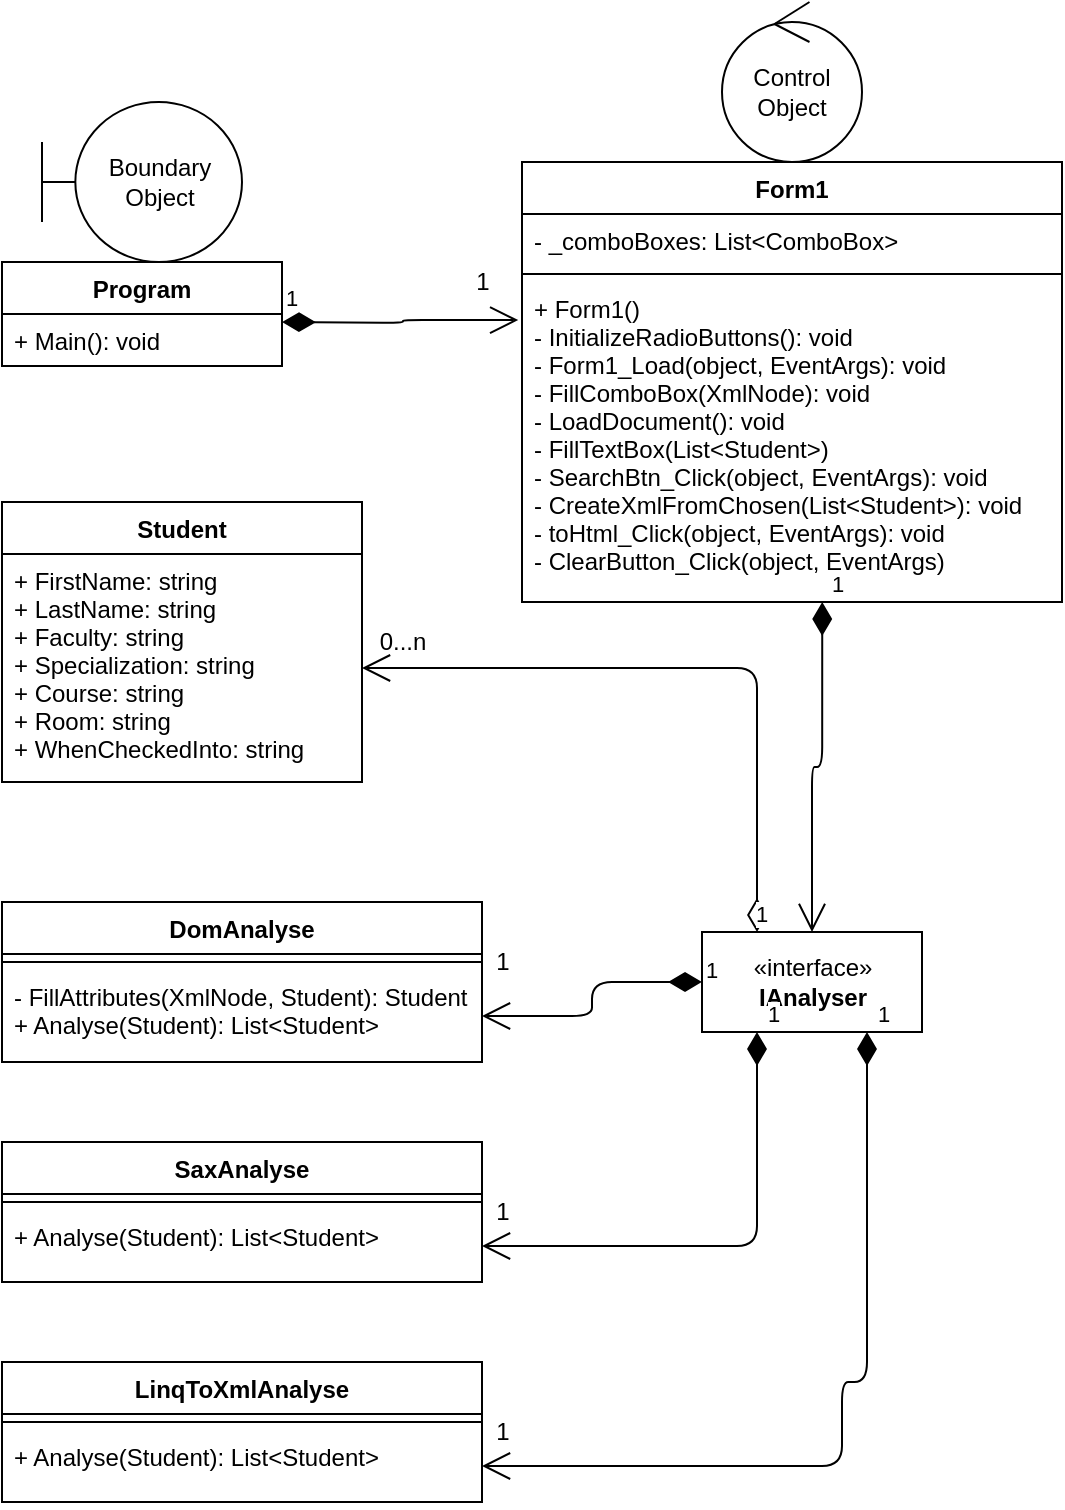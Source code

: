 <mxfile version="13.11.0" type="github">
  <diagram id="C5RBs43oDa-KdzZeNtuy" name="Page-1">
    <mxGraphModel dx="657" dy="1074" grid="1" gridSize="10" guides="1" tooltips="1" connect="1" arrows="1" fold="1" page="1" pageScale="1" pageWidth="827" pageHeight="1169" math="0" shadow="0">
      <root>
        <mxCell id="WIyWlLk6GJQsqaUBKTNV-0" />
        <mxCell id="WIyWlLk6GJQsqaUBKTNV-1" parent="WIyWlLk6GJQsqaUBKTNV-0" />
        <mxCell id="x3kQINBDa-Q9TAG9OkQt-0" value="Form1" style="swimlane;fontStyle=1;align=center;verticalAlign=top;childLayout=stackLayout;horizontal=1;startSize=26;horizontalStack=0;resizeParent=1;resizeParentMax=0;resizeLast=0;collapsible=1;marginBottom=0;" parent="WIyWlLk6GJQsqaUBKTNV-1" vertex="1">
          <mxGeometry x="340" y="80" width="270" height="220" as="geometry" />
        </mxCell>
        <mxCell id="x3kQINBDa-Q9TAG9OkQt-1" value="- _comboBoxes: List&lt;ComboBox&gt;" style="text;strokeColor=none;fillColor=none;align=left;verticalAlign=top;spacingLeft=4;spacingRight=4;overflow=hidden;rotatable=0;points=[[0,0.5],[1,0.5]];portConstraint=eastwest;" parent="x3kQINBDa-Q9TAG9OkQt-0" vertex="1">
          <mxGeometry y="26" width="270" height="26" as="geometry" />
        </mxCell>
        <mxCell id="x3kQINBDa-Q9TAG9OkQt-2" value="" style="line;strokeWidth=1;fillColor=none;align=left;verticalAlign=middle;spacingTop=-1;spacingLeft=3;spacingRight=3;rotatable=0;labelPosition=right;points=[];portConstraint=eastwest;" parent="x3kQINBDa-Q9TAG9OkQt-0" vertex="1">
          <mxGeometry y="52" width="270" height="8" as="geometry" />
        </mxCell>
        <mxCell id="x3kQINBDa-Q9TAG9OkQt-3" value="+ Form1()&#xa;- InitializeRadioButtons(): void&#xa;- Form1_Load(object, EventArgs): void&#xa;- FillComboBox(XmlNode): void&#xa;- LoadDocument(): void&#xa;- FillTextBox(List&lt;Student&gt;)&#xa;- SearchBtn_Click(object, EventArgs): void&#xa;- CreateXmlFromChosen(List&lt;Student&gt;): void&#xa;- toHtml_Click(object, EventArgs): void&#xa;- ClearButton_Click(object, EventArgs) " style="text;strokeColor=none;fillColor=none;align=left;verticalAlign=top;spacingLeft=4;spacingRight=4;overflow=hidden;rotatable=0;points=[[0,0.5],[1,0.5]];portConstraint=eastwest;" parent="x3kQINBDa-Q9TAG9OkQt-0" vertex="1">
          <mxGeometry y="60" width="270" height="160" as="geometry" />
        </mxCell>
        <mxCell id="-8bqR4OL3J0FmXEW1adp-0" value="Control Object" style="ellipse;shape=umlControl;whiteSpace=wrap;html=1;" vertex="1" parent="WIyWlLk6GJQsqaUBKTNV-1">
          <mxGeometry x="440" width="70" height="80" as="geometry" />
        </mxCell>
        <mxCell id="-8bqR4OL3J0FmXEW1adp-1" value="«interface»&lt;br&gt;&lt;b&gt;IAnalyser&lt;/b&gt;" style="html=1;" vertex="1" parent="WIyWlLk6GJQsqaUBKTNV-1">
          <mxGeometry x="430" y="465" width="110" height="50" as="geometry" />
        </mxCell>
        <mxCell id="-8bqR4OL3J0FmXEW1adp-2" value="DomAnalyse" style="swimlane;fontStyle=1;align=center;verticalAlign=top;childLayout=stackLayout;horizontal=1;startSize=26;horizontalStack=0;resizeParent=1;resizeParentMax=0;resizeLast=0;collapsible=1;marginBottom=0;" vertex="1" parent="WIyWlLk6GJQsqaUBKTNV-1">
          <mxGeometry x="80" y="450" width="240" height="80" as="geometry" />
        </mxCell>
        <mxCell id="-8bqR4OL3J0FmXEW1adp-4" value="" style="line;strokeWidth=1;fillColor=none;align=left;verticalAlign=middle;spacingTop=-1;spacingLeft=3;spacingRight=3;rotatable=0;labelPosition=right;points=[];portConstraint=eastwest;" vertex="1" parent="-8bqR4OL3J0FmXEW1adp-2">
          <mxGeometry y="26" width="240" height="8" as="geometry" />
        </mxCell>
        <mxCell id="-8bqR4OL3J0FmXEW1adp-5" value="- FillAttributes(XmlNode, Student): Student&#xa;+ Analyse(Student): List&lt;Student&gt;" style="text;strokeColor=none;fillColor=none;align=left;verticalAlign=top;spacingLeft=4;spacingRight=4;overflow=hidden;rotatable=0;points=[[0,0.5],[1,0.5]];portConstraint=eastwest;" vertex="1" parent="-8bqR4OL3J0FmXEW1adp-2">
          <mxGeometry y="34" width="240" height="46" as="geometry" />
        </mxCell>
        <mxCell id="-8bqR4OL3J0FmXEW1adp-6" value="SaxAnalyse" style="swimlane;fontStyle=1;align=center;verticalAlign=top;childLayout=stackLayout;horizontal=1;startSize=26;horizontalStack=0;resizeParent=1;resizeParentMax=0;resizeLast=0;collapsible=1;marginBottom=0;" vertex="1" parent="WIyWlLk6GJQsqaUBKTNV-1">
          <mxGeometry x="80" y="570" width="240" height="70" as="geometry" />
        </mxCell>
        <mxCell id="-8bqR4OL3J0FmXEW1adp-7" value="" style="line;strokeWidth=1;fillColor=none;align=left;verticalAlign=middle;spacingTop=-1;spacingLeft=3;spacingRight=3;rotatable=0;labelPosition=right;points=[];portConstraint=eastwest;" vertex="1" parent="-8bqR4OL3J0FmXEW1adp-6">
          <mxGeometry y="26" width="240" height="8" as="geometry" />
        </mxCell>
        <mxCell id="-8bqR4OL3J0FmXEW1adp-8" value="+ Analyse(Student): List&lt;Student&gt;" style="text;strokeColor=none;fillColor=none;align=left;verticalAlign=top;spacingLeft=4;spacingRight=4;overflow=hidden;rotatable=0;points=[[0,0.5],[1,0.5]];portConstraint=eastwest;" vertex="1" parent="-8bqR4OL3J0FmXEW1adp-6">
          <mxGeometry y="34" width="240" height="36" as="geometry" />
        </mxCell>
        <mxCell id="-8bqR4OL3J0FmXEW1adp-9" value="LinqToXmlAnalyse" style="swimlane;fontStyle=1;align=center;verticalAlign=top;childLayout=stackLayout;horizontal=1;startSize=26;horizontalStack=0;resizeParent=1;resizeParentMax=0;resizeLast=0;collapsible=1;marginBottom=0;" vertex="1" parent="WIyWlLk6GJQsqaUBKTNV-1">
          <mxGeometry x="80" y="680" width="240" height="70" as="geometry" />
        </mxCell>
        <mxCell id="-8bqR4OL3J0FmXEW1adp-10" value="" style="line;strokeWidth=1;fillColor=none;align=left;verticalAlign=middle;spacingTop=-1;spacingLeft=3;spacingRight=3;rotatable=0;labelPosition=right;points=[];portConstraint=eastwest;" vertex="1" parent="-8bqR4OL3J0FmXEW1adp-9">
          <mxGeometry y="26" width="240" height="8" as="geometry" />
        </mxCell>
        <mxCell id="-8bqR4OL3J0FmXEW1adp-11" value="+ Analyse(Student): List&lt;Student&gt;" style="text;strokeColor=none;fillColor=none;align=left;verticalAlign=top;spacingLeft=4;spacingRight=4;overflow=hidden;rotatable=0;points=[[0,0.5],[1,0.5]];portConstraint=eastwest;" vertex="1" parent="-8bqR4OL3J0FmXEW1adp-9">
          <mxGeometry y="34" width="240" height="36" as="geometry" />
        </mxCell>
        <mxCell id="-8bqR4OL3J0FmXEW1adp-12" value="Student" style="swimlane;fontStyle=1;childLayout=stackLayout;horizontal=1;startSize=26;fillColor=none;horizontalStack=0;resizeParent=1;resizeParentMax=0;resizeLast=0;collapsible=1;marginBottom=0;" vertex="1" parent="WIyWlLk6GJQsqaUBKTNV-1">
          <mxGeometry x="80" y="250" width="180" height="140" as="geometry" />
        </mxCell>
        <mxCell id="-8bqR4OL3J0FmXEW1adp-14" value="+ FirstName: string&#xa;+ LastName: string&#xa;+ Faculty: string&#xa;+ Specialization: string&#xa;+ Course: string&#xa;+ Room: string&#xa;+ WhenCheckedInto: string" style="text;strokeColor=none;fillColor=none;align=left;verticalAlign=top;spacingLeft=4;spacingRight=4;overflow=hidden;rotatable=0;points=[[0,0.5],[1,0.5]];portConstraint=eastwest;" vertex="1" parent="-8bqR4OL3J0FmXEW1adp-12">
          <mxGeometry y="26" width="180" height="114" as="geometry" />
        </mxCell>
        <mxCell id="-8bqR4OL3J0FmXEW1adp-16" value="Program" style="swimlane;fontStyle=1;childLayout=stackLayout;horizontal=1;startSize=26;fillColor=none;horizontalStack=0;resizeParent=1;resizeParentMax=0;resizeLast=0;collapsible=1;marginBottom=0;" vertex="1" parent="WIyWlLk6GJQsqaUBKTNV-1">
          <mxGeometry x="80" y="130" width="140" height="52" as="geometry" />
        </mxCell>
        <mxCell id="-8bqR4OL3J0FmXEW1adp-17" value="+ Main(): void" style="text;strokeColor=none;fillColor=none;align=left;verticalAlign=top;spacingLeft=4;spacingRight=4;overflow=hidden;rotatable=0;points=[[0,0.5],[1,0.5]];portConstraint=eastwest;" vertex="1" parent="-8bqR4OL3J0FmXEW1adp-16">
          <mxGeometry y="26" width="140" height="26" as="geometry" />
        </mxCell>
        <mxCell id="-8bqR4OL3J0FmXEW1adp-20" value="Boundary Object" style="shape=umlBoundary;whiteSpace=wrap;html=1;" vertex="1" parent="WIyWlLk6GJQsqaUBKTNV-1">
          <mxGeometry x="100" y="50" width="100" height="80" as="geometry" />
        </mxCell>
        <mxCell id="-8bqR4OL3J0FmXEW1adp-21" value="1" style="endArrow=open;html=1;endSize=12;startArrow=diamondThin;startSize=14;startFill=1;edgeStyle=orthogonalEdgeStyle;align=left;verticalAlign=bottom;entryX=-0.007;entryY=0.119;entryDx=0;entryDy=0;entryPerimeter=0;" edge="1" parent="WIyWlLk6GJQsqaUBKTNV-1" target="x3kQINBDa-Q9TAG9OkQt-3">
          <mxGeometry x="-1" y="3" relative="1" as="geometry">
            <mxPoint x="220" y="160" as="sourcePoint" />
            <mxPoint x="300" y="160" as="targetPoint" />
          </mxGeometry>
        </mxCell>
        <mxCell id="-8bqR4OL3J0FmXEW1adp-22" value="1" style="text;html=1;align=center;verticalAlign=middle;resizable=0;points=[];autosize=1;" vertex="1" parent="WIyWlLk6GJQsqaUBKTNV-1">
          <mxGeometry x="310" y="130" width="20" height="20" as="geometry" />
        </mxCell>
        <mxCell id="-8bqR4OL3J0FmXEW1adp-23" value="1" style="endArrow=open;html=1;endSize=12;startArrow=diamondThin;startSize=14;startFill=1;edgeStyle=orthogonalEdgeStyle;align=left;verticalAlign=bottom;exitX=0.556;exitY=1;exitDx=0;exitDy=0;exitPerimeter=0;entryX=0.5;entryY=0;entryDx=0;entryDy=0;" edge="1" parent="WIyWlLk6GJQsqaUBKTNV-1" source="x3kQINBDa-Q9TAG9OkQt-3" target="-8bqR4OL3J0FmXEW1adp-1">
          <mxGeometry x="-1" y="3" relative="1" as="geometry">
            <mxPoint x="420" y="330" as="sourcePoint" />
            <mxPoint x="490" y="420" as="targetPoint" />
          </mxGeometry>
        </mxCell>
        <mxCell id="-8bqR4OL3J0FmXEW1adp-25" value="1" style="endArrow=open;html=1;endSize=12;startArrow=diamondThin;startSize=14;startFill=1;edgeStyle=orthogonalEdgeStyle;align=left;verticalAlign=bottom;exitX=0;exitY=0.5;exitDx=0;exitDy=0;entryX=1;entryY=0.5;entryDx=0;entryDy=0;" edge="1" parent="WIyWlLk6GJQsqaUBKTNV-1" source="-8bqR4OL3J0FmXEW1adp-1" target="-8bqR4OL3J0FmXEW1adp-5">
          <mxGeometry x="-1" y="3" relative="1" as="geometry">
            <mxPoint x="310" y="549" as="sourcePoint" />
            <mxPoint x="420" y="619" as="targetPoint" />
          </mxGeometry>
        </mxCell>
        <mxCell id="-8bqR4OL3J0FmXEW1adp-26" value="1" style="endArrow=open;html=1;endSize=12;startArrow=diamondThin;startSize=14;startFill=1;edgeStyle=orthogonalEdgeStyle;align=left;verticalAlign=bottom;exitX=0.25;exitY=1;exitDx=0;exitDy=0;entryX=1;entryY=0.5;entryDx=0;entryDy=0;" edge="1" parent="WIyWlLk6GJQsqaUBKTNV-1" source="-8bqR4OL3J0FmXEW1adp-1" target="-8bqR4OL3J0FmXEW1adp-8">
          <mxGeometry x="-1" y="3" relative="1" as="geometry">
            <mxPoint x="450" y="553" as="sourcePoint" />
            <mxPoint x="340" y="570.0" as="targetPoint" />
          </mxGeometry>
        </mxCell>
        <mxCell id="-8bqR4OL3J0FmXEW1adp-27" value="1" style="endArrow=open;html=1;endSize=12;startArrow=diamondThin;startSize=14;startFill=1;edgeStyle=orthogonalEdgeStyle;align=left;verticalAlign=bottom;exitX=0.75;exitY=1;exitDx=0;exitDy=0;entryX=1;entryY=0.5;entryDx=0;entryDy=0;" edge="1" parent="WIyWlLk6GJQsqaUBKTNV-1" source="-8bqR4OL3J0FmXEW1adp-1" target="-8bqR4OL3J0FmXEW1adp-11">
          <mxGeometry x="-1" y="3" relative="1" as="geometry">
            <mxPoint x="580" y="623" as="sourcePoint" />
            <mxPoint x="500" y="750" as="targetPoint" />
            <Array as="points">
              <mxPoint x="513" y="690" />
              <mxPoint x="500" y="690" />
              <mxPoint x="500" y="732" />
            </Array>
          </mxGeometry>
        </mxCell>
        <mxCell id="-8bqR4OL3J0FmXEW1adp-33" value="1" style="endArrow=open;html=1;endSize=12;startArrow=diamondThin;startSize=14;startFill=0;edgeStyle=orthogonalEdgeStyle;align=left;verticalAlign=bottom;entryX=1;entryY=0.5;entryDx=0;entryDy=0;exitX=0.25;exitY=0;exitDx=0;exitDy=0;" edge="1" parent="WIyWlLk6GJQsqaUBKTNV-1" source="-8bqR4OL3J0FmXEW1adp-1" target="-8bqR4OL3J0FmXEW1adp-14">
          <mxGeometry x="-1" y="3" relative="1" as="geometry">
            <mxPoint x="450" y="460" as="sourcePoint" />
            <mxPoint x="390" y="370" as="targetPoint" />
          </mxGeometry>
        </mxCell>
        <mxCell id="-8bqR4OL3J0FmXEW1adp-34" value="1" style="text;html=1;align=center;verticalAlign=middle;resizable=0;points=[];autosize=1;" vertex="1" parent="WIyWlLk6GJQsqaUBKTNV-1">
          <mxGeometry x="320" y="470" width="20" height="20" as="geometry" />
        </mxCell>
        <mxCell id="-8bqR4OL3J0FmXEW1adp-35" value="1" style="text;html=1;align=center;verticalAlign=middle;resizable=0;points=[];autosize=1;" vertex="1" parent="WIyWlLk6GJQsqaUBKTNV-1">
          <mxGeometry x="320" y="595" width="20" height="20" as="geometry" />
        </mxCell>
        <mxCell id="-8bqR4OL3J0FmXEW1adp-36" value="1" style="text;html=1;align=center;verticalAlign=middle;resizable=0;points=[];autosize=1;" vertex="1" parent="WIyWlLk6GJQsqaUBKTNV-1">
          <mxGeometry x="320" y="705" width="20" height="20" as="geometry" />
        </mxCell>
        <mxCell id="-8bqR4OL3J0FmXEW1adp-37" value="0...n" style="text;html=1;align=center;verticalAlign=middle;resizable=0;points=[];autosize=1;" vertex="1" parent="WIyWlLk6GJQsqaUBKTNV-1">
          <mxGeometry x="260" y="310" width="40" height="20" as="geometry" />
        </mxCell>
      </root>
    </mxGraphModel>
  </diagram>
</mxfile>
